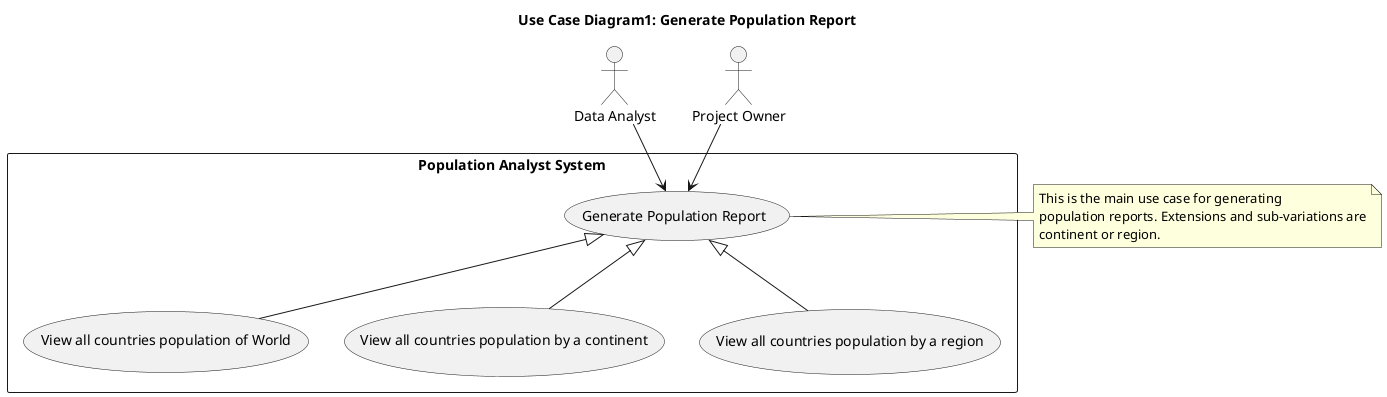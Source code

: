 @startuml
title Use Case Diagram1: Generate Population Report

actor "Data Analyst" as Analyst
actor "Project Owner" as Owner

rectangle "Population Analyst System" {

    usecase "Generate Population Report" as UC_Main

    usecase "View all countries population of World" as UC_World
    usecase "View all countries population by a continent" as UC_Continent
    usecase "View all countries population by a region" as UC_Region
}

Owner --> UC_Main
Analyst --> UC_Main

UC_Main <|-- UC_World
UC_Main <|-- UC_Continent
UC_Main <|-- UC_Region

note right of UC_Main
This is the main use case for generating
population reports. Extensions and sub-variations are
continent or region.
end note

@enduml
